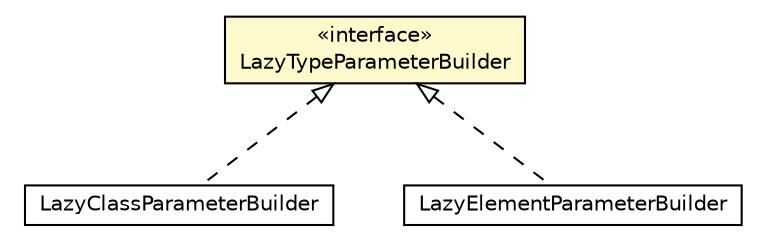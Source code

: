 #!/usr/local/bin/dot
#
# Class diagram 
# Generated by UMLGraph version 5.1 (http://www.umlgraph.org/)
#

digraph G {
	edge [fontname="Helvetica",fontsize=10,labelfontname="Helvetica",labelfontsize=10];
	node [fontname="Helvetica",fontsize=10,shape=plaintext];
	nodesep=0.25;
	ranksep=0.5;
	// org.androidtransfuse.analysis.adapter.LazyClassParameterBuilder
	c47324 [label=<<table title="org.androidtransfuse.analysis.adapter.LazyClassParameterBuilder" border="0" cellborder="1" cellspacing="0" cellpadding="2" port="p" href="./LazyClassParameterBuilder.html">
		<tr><td><table border="0" cellspacing="0" cellpadding="1">
<tr><td align="center" balign="center"> LazyClassParameterBuilder </td></tr>
		</table></td></tr>
		</table>>, fontname="Helvetica", fontcolor="black", fontsize=10.0];
	// org.androidtransfuse.analysis.adapter.LazyElementParameterBuilder
	c47333 [label=<<table title="org.androidtransfuse.analysis.adapter.LazyElementParameterBuilder" border="0" cellborder="1" cellspacing="0" cellpadding="2" port="p" href="./LazyElementParameterBuilder.html">
		<tr><td><table border="0" cellspacing="0" cellpadding="1">
<tr><td align="center" balign="center"> LazyElementParameterBuilder </td></tr>
		</table></td></tr>
		</table>>, fontname="Helvetica", fontcolor="black", fontsize=10.0];
	// org.androidtransfuse.analysis.adapter.LazyTypeParameterBuilder
	c47354 [label=<<table title="org.androidtransfuse.analysis.adapter.LazyTypeParameterBuilder" border="0" cellborder="1" cellspacing="0" cellpadding="2" port="p" bgcolor="lemonChiffon" href="./LazyTypeParameterBuilder.html">
		<tr><td><table border="0" cellspacing="0" cellpadding="1">
<tr><td align="center" balign="center"> &#171;interface&#187; </td></tr>
<tr><td align="center" balign="center"> LazyTypeParameterBuilder </td></tr>
		</table></td></tr>
		</table>>, fontname="Helvetica", fontcolor="black", fontsize=10.0];
	//org.androidtransfuse.analysis.adapter.LazyClassParameterBuilder implements org.androidtransfuse.analysis.adapter.LazyTypeParameterBuilder
	c47354:p -> c47324:p [dir=back,arrowtail=empty,style=dashed];
	//org.androidtransfuse.analysis.adapter.LazyElementParameterBuilder implements org.androidtransfuse.analysis.adapter.LazyTypeParameterBuilder
	c47354:p -> c47333:p [dir=back,arrowtail=empty,style=dashed];
}

